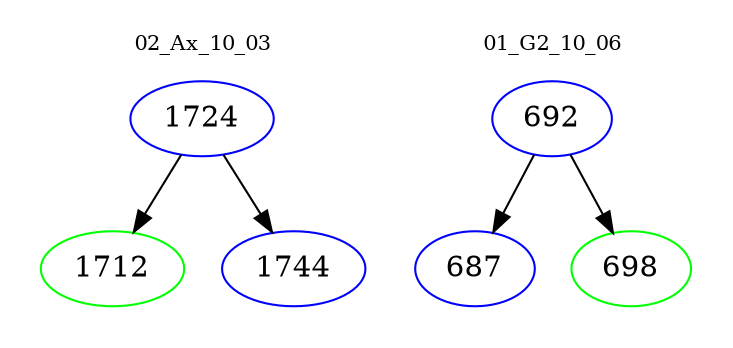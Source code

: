 digraph{
subgraph cluster_0 {
color = white
label = "02_Ax_10_03";
fontsize=10;
T0_1724 [label="1724", color="blue"]
T0_1724 -> T0_1712 [color="black"]
T0_1712 [label="1712", color="green"]
T0_1724 -> T0_1744 [color="black"]
T0_1744 [label="1744", color="blue"]
}
subgraph cluster_1 {
color = white
label = "01_G2_10_06";
fontsize=10;
T1_692 [label="692", color="blue"]
T1_692 -> T1_687 [color="black"]
T1_687 [label="687", color="blue"]
T1_692 -> T1_698 [color="black"]
T1_698 [label="698", color="green"]
}
}

